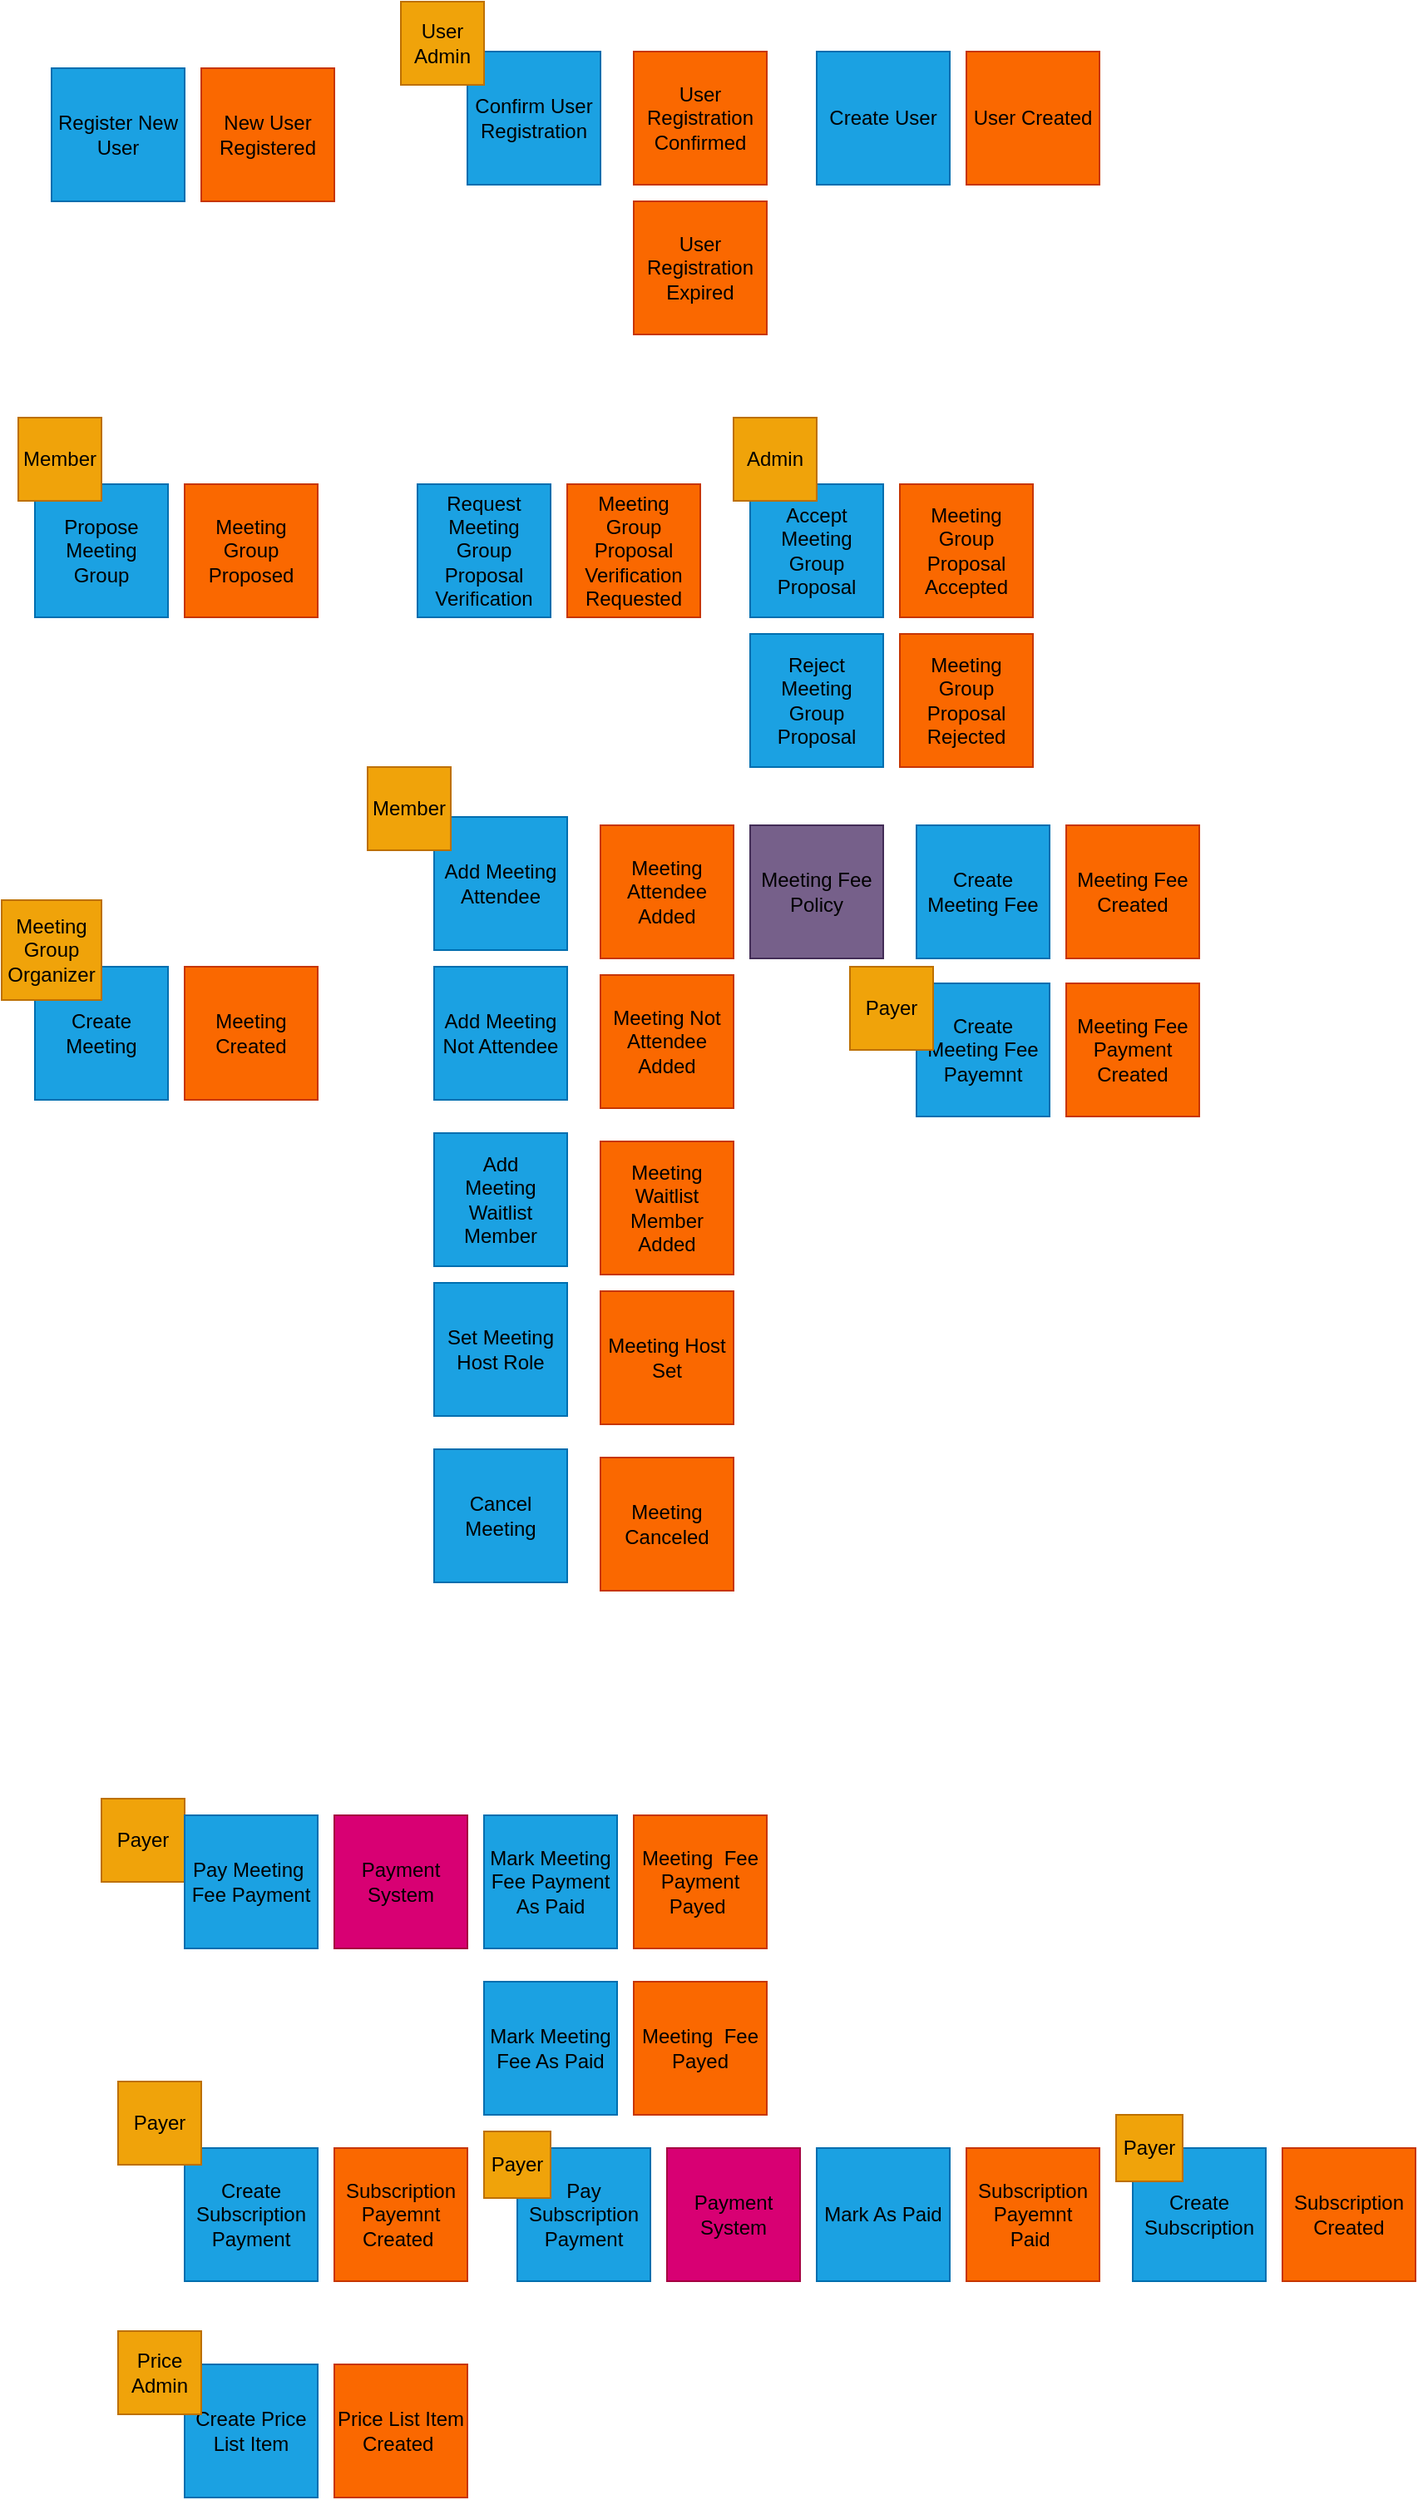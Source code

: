 <mxfile>
    <diagram id="FPBTC3ZTU2_DPRRUNT8b" name="第1頁">
        <mxGraphModel dx="1078" dy="784" grid="1" gridSize="10" guides="1" tooltips="1" connect="1" arrows="1" fold="1" page="1" pageScale="1" pageWidth="1200" pageHeight="1600" math="0" shadow="0">
            <root>
                <mxCell id="0"/>
                <mxCell id="1" parent="0"/>
                <mxCell id="2" value="&lt;span style=&quot;color: rgb(0 , 0 , 0)&quot;&gt;New User Registered&lt;/span&gt;" style="whiteSpace=wrap;html=1;aspect=fixed;fontColor=#000000;fillColor=#fa6800;strokeColor=#C73500;" parent="1" vertex="1">
                    <mxGeometry x="130" y="70" width="80" height="80" as="geometry"/>
                </mxCell>
                <mxCell id="3" value="Register New User" style="whiteSpace=wrap;html=1;aspect=fixed;fillColor=#1ba1e2;fontColor=#000000;strokeColor=#006EAF;" parent="1" vertex="1">
                    <mxGeometry x="40" y="70" width="80" height="80" as="geometry"/>
                </mxCell>
                <mxCell id="4" value="&lt;span style=&quot;color: rgb(0 , 0 , 0)&quot;&gt;User Registration Confirmed&lt;/span&gt;" style="whiteSpace=wrap;html=1;aspect=fixed;fontColor=#000000;fillColor=#fa6800;strokeColor=#C73500;" parent="1" vertex="1">
                    <mxGeometry x="390" y="60" width="80" height="80" as="geometry"/>
                </mxCell>
                <mxCell id="5" value="&lt;span style=&quot;color: rgb(0 , 0 , 0)&quot;&gt;User Registration Expired&lt;/span&gt;" style="whiteSpace=wrap;html=1;aspect=fixed;fontColor=#000000;fillColor=#fa6800;strokeColor=#C73500;" parent="1" vertex="1">
                    <mxGeometry x="390" y="150" width="80" height="80" as="geometry"/>
                </mxCell>
                <mxCell id="6" value="Confirm User Registration" style="whiteSpace=wrap;html=1;aspect=fixed;fontColor=#000000;fillColor=#1ba1e2;strokeColor=#006EAF;" parent="1" vertex="1">
                    <mxGeometry x="290" y="60" width="80" height="80" as="geometry"/>
                </mxCell>
                <mxCell id="7" value="&lt;span style=&quot;color: rgb(0 , 0 , 0)&quot;&gt;User Created&lt;/span&gt;" style="whiteSpace=wrap;html=1;aspect=fixed;fontColor=#000000;fillColor=#fa6800;strokeColor=#C73500;" parent="1" vertex="1">
                    <mxGeometry x="590" y="60" width="80" height="80" as="geometry"/>
                </mxCell>
                <mxCell id="8" value="Create User" style="whiteSpace=wrap;html=1;aspect=fixed;fontColor=#000000;fillColor=#1ba1e2;strokeColor=#006EAF;" parent="1" vertex="1">
                    <mxGeometry x="500" y="60" width="80" height="80" as="geometry"/>
                </mxCell>
                <mxCell id="9" value="&lt;span style=&quot;color: rgb(0 , 0 , 0)&quot;&gt;Meeting Group Proposed&lt;/span&gt;" style="whiteSpace=wrap;html=1;aspect=fixed;fillColor=#fa6800;fontColor=#000000;strokeColor=#C73500;" parent="1" vertex="1">
                    <mxGeometry x="120" y="320" width="80" height="80" as="geometry"/>
                </mxCell>
                <mxCell id="10" value="Propose Meeting Group" style="whiteSpace=wrap;html=1;aspect=fixed;fontColor=#000000;fillColor=#1ba1e2;strokeColor=#006EAF;" parent="1" vertex="1">
                    <mxGeometry x="30" y="320" width="80" height="80" as="geometry"/>
                </mxCell>
                <mxCell id="11" value="&lt;span style=&quot;color: rgb(0 , 0 , 0)&quot;&gt;Meeting Group Proposal Verification Requested&lt;/span&gt;" style="whiteSpace=wrap;html=1;aspect=fixed;fontColor=#000000;fillColor=#fa6800;strokeColor=#C73500;" parent="1" vertex="1">
                    <mxGeometry x="350" y="320" width="80" height="80" as="geometry"/>
                </mxCell>
                <mxCell id="12" value="Request Meeting Group Proposal Verification" style="whiteSpace=wrap;html=1;aspect=fixed;fontColor=#000000;fillColor=#1ba1e2;strokeColor=#006EAF;" parent="1" vertex="1">
                    <mxGeometry x="260" y="320" width="80" height="80" as="geometry"/>
                </mxCell>
                <mxCell id="13" value="&lt;span style=&quot;color: rgb(0 , 0 , 0)&quot;&gt;Meeting Group Proposal Accepted&lt;/span&gt;" style="whiteSpace=wrap;html=1;aspect=fixed;fontColor=#000000;fillColor=#fa6800;strokeColor=#C73500;" parent="1" vertex="1">
                    <mxGeometry x="550" y="320" width="80" height="80" as="geometry"/>
                </mxCell>
                <mxCell id="14" value="Accept Meeting Group Proposal" style="whiteSpace=wrap;html=1;aspect=fixed;fontColor=#000000;fillColor=#1ba1e2;strokeColor=#006EAF;" parent="1" vertex="1">
                    <mxGeometry x="460" y="320" width="80" height="80" as="geometry"/>
                </mxCell>
                <mxCell id="17" value="&lt;span style=&quot;color: rgb(0 , 0 , 0)&quot;&gt;Meeting Group Proposal Rejected&lt;/span&gt;" style="whiteSpace=wrap;html=1;aspect=fixed;fontColor=#000000;fillColor=#fa6800;strokeColor=#C73500;" parent="1" vertex="1">
                    <mxGeometry x="550" y="410" width="80" height="80" as="geometry"/>
                </mxCell>
                <mxCell id="18" value="Reject Meeting Group Proposal" style="whiteSpace=wrap;html=1;aspect=fixed;fontColor=#000000;fillColor=#1ba1e2;strokeColor=#006EAF;" parent="1" vertex="1">
                    <mxGeometry x="460" y="410" width="80" height="80" as="geometry"/>
                </mxCell>
                <mxCell id="19" value="&lt;span style=&quot;color: rgb(0 , 0 , 0)&quot;&gt;Meeting Created&lt;/span&gt;" style="whiteSpace=wrap;html=1;aspect=fixed;fontColor=#000000;fillColor=#fa6800;strokeColor=#C73500;" parent="1" vertex="1">
                    <mxGeometry x="120" y="610" width="80" height="80" as="geometry"/>
                </mxCell>
                <mxCell id="20" value="Create Meeting" style="whiteSpace=wrap;html=1;aspect=fixed;fontColor=#000000;fillColor=#1ba1e2;strokeColor=#006EAF;" parent="1" vertex="1">
                    <mxGeometry x="30" y="610" width="80" height="80" as="geometry"/>
                </mxCell>
                <mxCell id="21" value="&lt;span style=&quot;color: rgb(0 , 0 , 0)&quot;&gt;Meeting Attendee Added&lt;/span&gt;" style="whiteSpace=wrap;html=1;aspect=fixed;fillColor=#fa6800;fontColor=#000000;strokeColor=#C73500;" parent="1" vertex="1">
                    <mxGeometry x="370" y="525" width="80" height="80" as="geometry"/>
                </mxCell>
                <mxCell id="22" value="&lt;span style=&quot;color: rgb(0 , 0 , 0)&quot;&gt;Add Meeting Attendee&lt;/span&gt;" style="whiteSpace=wrap;html=1;aspect=fixed;fillColor=#1ba1e2;fontColor=#ffffff;strokeColor=#006EAF;" parent="1" vertex="1">
                    <mxGeometry x="270" y="520" width="80" height="80" as="geometry"/>
                </mxCell>
                <mxCell id="23" value="&lt;span style=&quot;color: rgb(0 , 0 , 0)&quot;&gt;Meeting Not Attendee Added&lt;/span&gt;" style="whiteSpace=wrap;html=1;aspect=fixed;fillColor=#fa6800;fontColor=#000000;strokeColor=#C73500;" parent="1" vertex="1">
                    <mxGeometry x="370" y="615" width="80" height="80" as="geometry"/>
                </mxCell>
                <mxCell id="24" value="&lt;span style=&quot;color: rgb(0 , 0 , 0)&quot;&gt;Add Meeting Not Attendee&lt;/span&gt;" style="whiteSpace=wrap;html=1;aspect=fixed;fillColor=#1ba1e2;fontColor=#ffffff;strokeColor=#006EAF;" parent="1" vertex="1">
                    <mxGeometry x="270" y="610" width="80" height="80" as="geometry"/>
                </mxCell>
                <mxCell id="25" value="Meeting&lt;br&gt;Waitlist&lt;br&gt;Member&lt;br&gt;Added" style="whiteSpace=wrap;html=1;aspect=fixed;fillColor=#fa6800;fontColor=#000000;strokeColor=#C73500;" parent="1" vertex="1">
                    <mxGeometry x="370" y="715" width="80" height="80" as="geometry"/>
                </mxCell>
                <mxCell id="26" value="&lt;span style=&quot;color: rgb(0, 0, 0);&quot;&gt;Add&lt;br&gt;Meeting&lt;/span&gt;&lt;br style=&quot;color: rgb(0, 0, 0);&quot;&gt;&lt;span style=&quot;color: rgb(0, 0, 0);&quot;&gt;Waitlist&lt;/span&gt;&lt;br style=&quot;color: rgb(0, 0, 0);&quot;&gt;&lt;span style=&quot;color: rgb(0, 0, 0);&quot;&gt;Member&lt;/span&gt;" style="whiteSpace=wrap;html=1;aspect=fixed;fillColor=#1ba1e2;fontColor=#ffffff;strokeColor=#006EAF;" parent="1" vertex="1">
                    <mxGeometry x="270" y="710" width="80" height="80" as="geometry"/>
                </mxCell>
                <mxCell id="29" value="&lt;span style=&quot;color: rgb(0 , 0 , 0)&quot;&gt;Meeting Host Set&lt;/span&gt;" style="whiteSpace=wrap;html=1;aspect=fixed;fillColor=#fa6800;fontColor=#000000;strokeColor=#C73500;" parent="1" vertex="1">
                    <mxGeometry x="370" y="805" width="80" height="80" as="geometry"/>
                </mxCell>
                <mxCell id="30" value="&lt;span style=&quot;color: rgb(0 , 0 , 0)&quot;&gt;Set Meeting Host Role&lt;/span&gt;" style="whiteSpace=wrap;html=1;aspect=fixed;fillColor=#1ba1e2;fontColor=#ffffff;strokeColor=#006EAF;" parent="1" vertex="1">
                    <mxGeometry x="270" y="800" width="80" height="80" as="geometry"/>
                </mxCell>
                <mxCell id="31" value="&lt;span style=&quot;color: rgb(0 , 0 , 0)&quot;&gt;Meeting Canceled&lt;/span&gt;" style="whiteSpace=wrap;html=1;aspect=fixed;fillColor=#fa6800;fontColor=#000000;strokeColor=#C73500;" parent="1" vertex="1">
                    <mxGeometry x="370" y="905" width="80" height="80" as="geometry"/>
                </mxCell>
                <mxCell id="32" value="&lt;span style=&quot;color: rgb(0 , 0 , 0)&quot;&gt;Cancel Meeting&lt;/span&gt;" style="whiteSpace=wrap;html=1;aspect=fixed;fillColor=#1ba1e2;fontColor=#ffffff;strokeColor=#006EAF;" parent="1" vertex="1">
                    <mxGeometry x="270" y="900" width="80" height="80" as="geometry"/>
                </mxCell>
                <mxCell id="37" value="Member" style="whiteSpace=wrap;html=1;aspect=fixed;fillColor=#f0a30a;fontColor=#000000;strokeColor=#BD7000;" parent="1" vertex="1">
                    <mxGeometry x="20" y="280" width="50" height="50" as="geometry"/>
                </mxCell>
                <mxCell id="38" value="User Admin" style="whiteSpace=wrap;html=1;aspect=fixed;fillColor=#f0a30a;fontColor=#000000;strokeColor=#BD7000;" parent="1" vertex="1">
                    <mxGeometry x="250" y="30" width="50" height="50" as="geometry"/>
                </mxCell>
                <mxCell id="40" value="Meeting Group Organizer" style="whiteSpace=wrap;html=1;aspect=fixed;fillColor=#f0a30a;fontColor=#000000;strokeColor=#BD7000;" parent="1" vertex="1">
                    <mxGeometry x="10" y="570" width="60" height="60" as="geometry"/>
                </mxCell>
                <mxCell id="41" value="Meeting Fee Policy" style="whiteSpace=wrap;html=1;aspect=fixed;fillColor=#76608a;fontColor=#000000;strokeColor=#432D57;" parent="1" vertex="1">
                    <mxGeometry x="460" y="525" width="80" height="80" as="geometry"/>
                </mxCell>
                <mxCell id="42" value="Meeting Fee Created" style="whiteSpace=wrap;html=1;aspect=fixed;fillColor=#fa6800;fontColor=#000000;strokeColor=#C73500;" parent="1" vertex="1">
                    <mxGeometry x="650" y="525" width="80" height="80" as="geometry"/>
                </mxCell>
                <mxCell id="43" value="Meeting Fee Payment Created" style="whiteSpace=wrap;html=1;aspect=fixed;fillColor=#fa6800;fontColor=#000000;strokeColor=#C73500;" parent="1" vertex="1">
                    <mxGeometry x="650" y="620" width="80" height="80" as="geometry"/>
                </mxCell>
                <mxCell id="44" value="Create Meeting Fee" style="whiteSpace=wrap;html=1;aspect=fixed;fontColor=#000000;fillColor=#1ba1e2;strokeColor=#006EAF;" parent="1" vertex="1">
                    <mxGeometry x="560" y="525" width="80" height="80" as="geometry"/>
                </mxCell>
                <mxCell id="45" value="Create Meeting Fee Payemnt" style="whiteSpace=wrap;html=1;aspect=fixed;fontColor=#000000;fillColor=#1ba1e2;strokeColor=#006EAF;" parent="1" vertex="1">
                    <mxGeometry x="560" y="620" width="80" height="80" as="geometry"/>
                </mxCell>
                <mxCell id="46" value="&lt;span style=&quot;color: rgb(0 , 0 , 0)&quot;&gt;Meeting&amp;nbsp; Fee Payment Payed&amp;nbsp;&lt;/span&gt;" style="whiteSpace=wrap;html=1;aspect=fixed;fillColor=#fa6800;fontColor=#000000;strokeColor=#C73500;" parent="1" vertex="1">
                    <mxGeometry x="390" y="1120" width="80" height="80" as="geometry"/>
                </mxCell>
                <mxCell id="47" value="Payer" style="whiteSpace=wrap;html=1;aspect=fixed;fontColor=#000000;fillColor=#f0a30a;strokeColor=#BD7000;" parent="1" vertex="1">
                    <mxGeometry x="70" y="1110" width="50" height="50" as="geometry"/>
                </mxCell>
                <mxCell id="48" value="&lt;span&gt;Pay Meeting&amp;nbsp; Fee Payment&lt;/span&gt;" style="whiteSpace=wrap;html=1;aspect=fixed;fontColor=#000000;fillColor=#1ba1e2;strokeColor=#006EAF;" parent="1" vertex="1">
                    <mxGeometry x="120" y="1120" width="80" height="80" as="geometry"/>
                </mxCell>
                <mxCell id="49" value="Payment System" style="whiteSpace=wrap;html=1;aspect=fixed;fontColor=#000000;fillColor=#d80073;strokeColor=#A50040;" parent="1" vertex="1">
                    <mxGeometry x="210" y="1120" width="80" height="80" as="geometry"/>
                </mxCell>
                <mxCell id="50" value="Mark Meeting Fee Payment As Paid" style="whiteSpace=wrap;html=1;aspect=fixed;fontColor=#000000;fillColor=#1ba1e2;strokeColor=#006EAF;" parent="1" vertex="1">
                    <mxGeometry x="300" y="1120" width="80" height="80" as="geometry"/>
                </mxCell>
                <mxCell id="51" value="&lt;span&gt;Mark Meeting Fee As Paid&lt;/span&gt;" style="whiteSpace=wrap;html=1;aspect=fixed;fontColor=#000000;fillColor=#1ba1e2;strokeColor=#006EAF;" parent="1" vertex="1">
                    <mxGeometry x="300" y="1220" width="80" height="80" as="geometry"/>
                </mxCell>
                <mxCell id="52" value="&lt;span style=&quot;color: rgb(0 , 0 , 0)&quot;&gt;Meeting&amp;nbsp; Fee Payed&lt;/span&gt;" style="whiteSpace=wrap;html=1;aspect=fixed;fillColor=#fa6800;fontColor=#000000;strokeColor=#C73500;" parent="1" vertex="1">
                    <mxGeometry x="390" y="1220" width="80" height="80" as="geometry"/>
                </mxCell>
                <mxCell id="53" value="Subscription Payemnt Created&amp;nbsp;" style="whiteSpace=wrap;html=1;aspect=fixed;fillColor=#fa6800;fontColor=#000000;strokeColor=#C73500;" parent="1" vertex="1">
                    <mxGeometry x="210" y="1320" width="80" height="80" as="geometry"/>
                </mxCell>
                <mxCell id="56" value="&lt;span style=&quot;color: rgb(0 , 0 , 0)&quot;&gt;Subscription Payemnt Paid&amp;nbsp;&lt;/span&gt;" style="whiteSpace=wrap;html=1;aspect=fixed;fillColor=#fa6800;fontColor=#000000;strokeColor=#C73500;" parent="1" vertex="1">
                    <mxGeometry x="590" y="1320" width="80" height="80" as="geometry"/>
                </mxCell>
                <mxCell id="57" value="Pay Subscription&lt;br&gt;Payment" style="whiteSpace=wrap;html=1;aspect=fixed;fillColor=#1ba1e2;fontColor=#000000;strokeColor=#006EAF;" parent="1" vertex="1">
                    <mxGeometry x="320" y="1320" width="80" height="80" as="geometry"/>
                </mxCell>
                <mxCell id="58" value="Payment System" style="whiteSpace=wrap;html=1;aspect=fixed;fontColor=#000000;fillColor=#d80073;strokeColor=#A50040;" parent="1" vertex="1">
                    <mxGeometry x="410" y="1320" width="80" height="80" as="geometry"/>
                </mxCell>
                <mxCell id="59" value="Mark As Paid" style="whiteSpace=wrap;html=1;aspect=fixed;fontColor=#000000;fillColor=#1ba1e2;strokeColor=#006EAF;" parent="1" vertex="1">
                    <mxGeometry x="500" y="1320" width="80" height="80" as="geometry"/>
                </mxCell>
                <mxCell id="60" value="Create Subscription" style="whiteSpace=wrap;html=1;aspect=fixed;fontColor=#000000;fillColor=#1ba1e2;strokeColor=#006EAF;" parent="1" vertex="1">
                    <mxGeometry x="690" y="1320" width="80" height="80" as="geometry"/>
                </mxCell>
                <mxCell id="61" value="&lt;span style=&quot;color: rgb(0 , 0 , 0)&quot;&gt;Subscription Created&lt;/span&gt;" style="whiteSpace=wrap;html=1;aspect=fixed;fillColor=#fa6800;fontColor=#000000;strokeColor=#C73500;" parent="1" vertex="1">
                    <mxGeometry x="780" y="1320" width="80" height="80" as="geometry"/>
                </mxCell>
                <mxCell id="63" value="Price List Item Created&amp;nbsp;" style="whiteSpace=wrap;html=1;aspect=fixed;fillColor=#fa6800;fontColor=#000000;strokeColor=#C73500;" parent="1" vertex="1">
                    <mxGeometry x="210" y="1450" width="80" height="80" as="geometry"/>
                </mxCell>
                <mxCell id="64" value="Create Price List Item" style="whiteSpace=wrap;html=1;aspect=fixed;fontColor=#000000;fillColor=#1ba1e2;strokeColor=#006EAF;" parent="1" vertex="1">
                    <mxGeometry x="120" y="1450" width="80" height="80" as="geometry"/>
                </mxCell>
                <mxCell id="65" value="&lt;span style=&quot;color: rgb(0 , 0 , 0)&quot;&gt;Meeting Attendee Added&lt;/span&gt;" style="whiteSpace=wrap;html=1;aspect=fixed;fillColor=#fa6800;fontColor=#000000;strokeColor=#C73500;" parent="1" vertex="1">
                    <mxGeometry x="370" y="525" width="80" height="80" as="geometry"/>
                </mxCell>
                <mxCell id="66" value="&lt;span style=&quot;color: rgb(0 , 0 , 0)&quot;&gt;Meeting Not Attendee Added&lt;/span&gt;" style="whiteSpace=wrap;html=1;aspect=fixed;fillColor=#fa6800;fontColor=#000000;strokeColor=#C73500;" parent="1" vertex="1">
                    <mxGeometry x="370" y="615" width="80" height="80" as="geometry"/>
                </mxCell>
                <mxCell id="67" value="Admin" style="whiteSpace=wrap;html=1;aspect=fixed;fontColor=#000000;fillColor=#f0a30a;strokeColor=#BD7000;" parent="1" vertex="1">
                    <mxGeometry x="450" y="280" width="50" height="50" as="geometry"/>
                </mxCell>
                <mxCell id="68" value="Member" style="whiteSpace=wrap;html=1;aspect=fixed;fillColor=#f0a30a;fontColor=#000000;strokeColor=#BD7000;" vertex="1" parent="1">
                    <mxGeometry x="230" y="490" width="50" height="50" as="geometry"/>
                </mxCell>
                <mxCell id="69" value="Payer" style="whiteSpace=wrap;html=1;aspect=fixed;fillColor=#f0a30a;fontColor=#000000;strokeColor=#BD7000;" vertex="1" parent="1">
                    <mxGeometry x="520" y="610" width="50" height="50" as="geometry"/>
                </mxCell>
                <mxCell id="62" value="Price Admin" style="whiteSpace=wrap;html=1;aspect=fixed;fontColor=#000000;fillColor=#f0a30a;strokeColor=#BD7000;" parent="1" vertex="1">
                    <mxGeometry x="80" y="1430" width="50" height="50" as="geometry"/>
                </mxCell>
                <mxCell id="70" value="Create&lt;br&gt;Subscription&lt;br&gt;Payment" style="whiteSpace=wrap;html=1;aspect=fixed;fillColor=#1ba1e2;fontColor=#000000;strokeColor=#006EAF;" vertex="1" parent="1">
                    <mxGeometry x="120" y="1320" width="80" height="80" as="geometry"/>
                </mxCell>
                <mxCell id="71" value="Payer" style="whiteSpace=wrap;html=1;aspect=fixed;fontColor=#000000;fillColor=#f0a30a;strokeColor=#BD7000;" vertex="1" parent="1">
                    <mxGeometry x="80" y="1280" width="50" height="50" as="geometry"/>
                </mxCell>
                <mxCell id="72" value="Payer" style="whiteSpace=wrap;html=1;aspect=fixed;fontColor=#000000;fillColor=#f0a30a;strokeColor=#BD7000;" vertex="1" parent="1">
                    <mxGeometry x="300" y="1310" width="40" height="40" as="geometry"/>
                </mxCell>
                <mxCell id="73" value="Payer" style="whiteSpace=wrap;html=1;aspect=fixed;fontColor=#000000;fillColor=#f0a30a;strokeColor=#BD7000;" vertex="1" parent="1">
                    <mxGeometry x="680" y="1300" width="40" height="40" as="geometry"/>
                </mxCell>
            </root>
        </mxGraphModel>
    </diagram>
</mxfile>